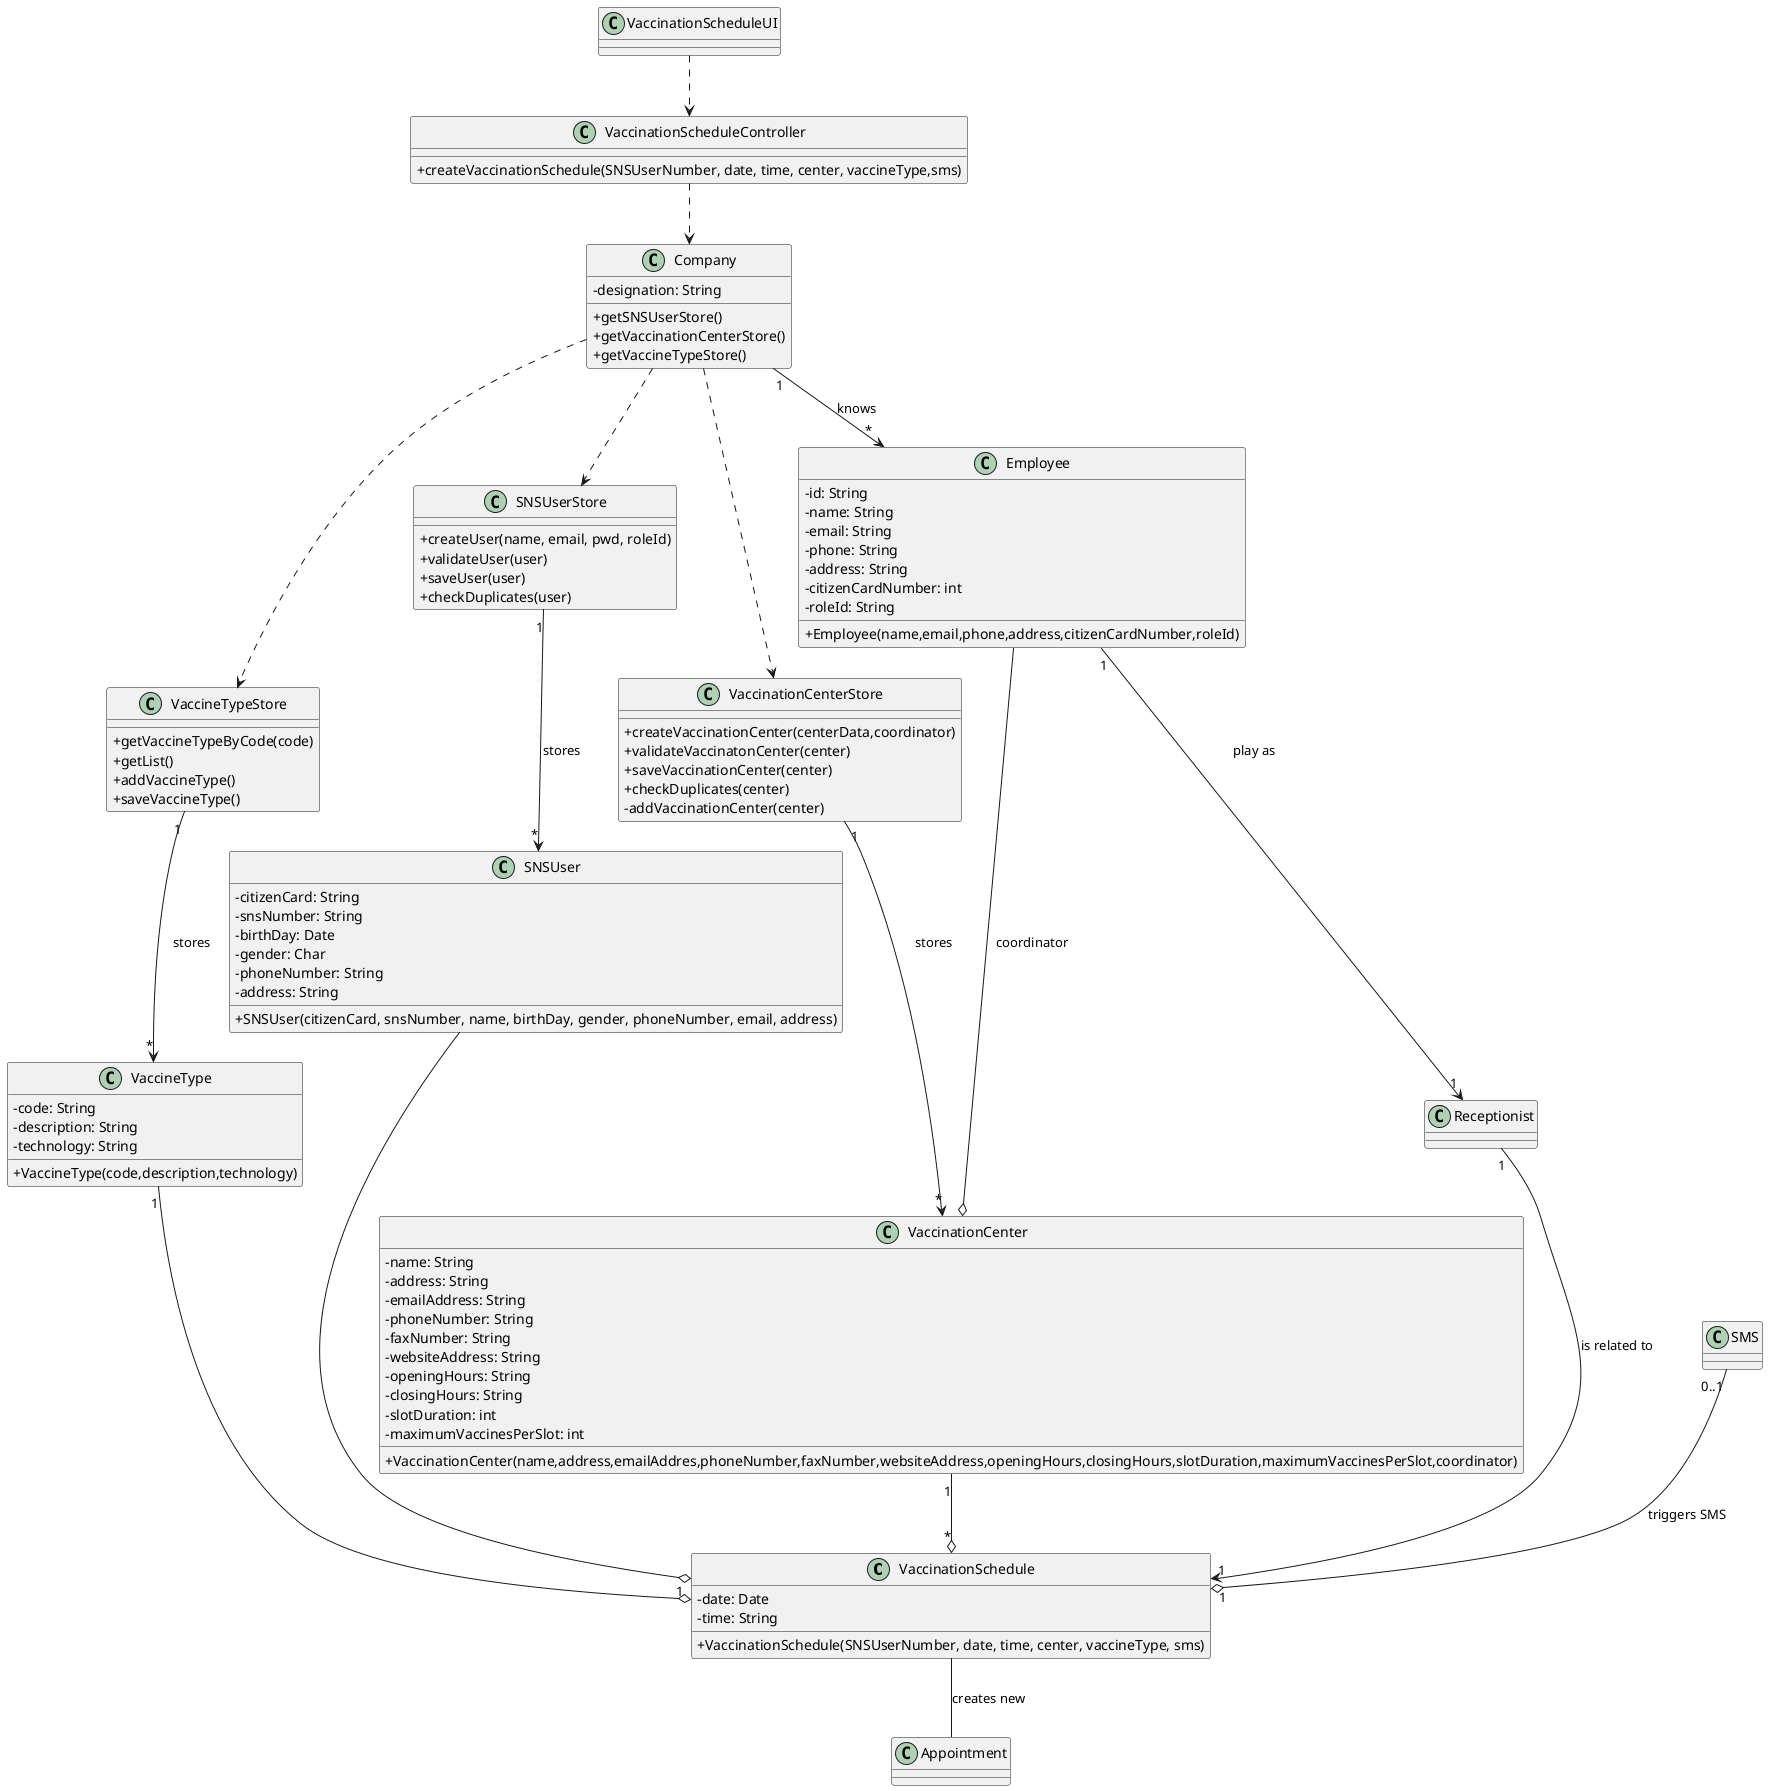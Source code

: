 @startuml US02_CD
skinparam classAttributeIconSize 0

class VaccinationSchedule {
  - date: Date
  - time: String
  +VaccinationSchedule(SNSUserNumber, date, time, center, vaccineType, sms)
}


class Company {
  -designation: String
  +getSNSUserStore()
  +getVaccinationCenterStore()
  +getVaccineTypeStore()
}

class VaccinationScheduleController {
  +createVaccinationSchedule(SNSUserNumber, date, time, center, vaccineType,sms)
}

class VaccinationScheduleUI {}

class SNSUserStore {
  + createUser(name, email, pwd, roleId)
  + validateUser(user)
  + saveUser(user)
  + checkDuplicates(user)
}

class VaccinationCenterStore {
+createVaccinationCenter(centerData,coordinator)
+validateVaccinatonCenter(center)
+saveVaccinationCenter(center)
+checkDuplicates(center)
-addVaccinationCenter(center)
}

class VaccineTypeStore {
  +getVaccineTypeByCode(code)
  +getList()
  +addVaccineType()
  +saveVaccineType()
}

class VaccinationCenter{
  - name: String
  - address: String
  - emailAddress: String
  - phoneNumber: String
  - faxNumber: String
  - websiteAddress: String
  - openingHours: String
  - closingHours: String
  - slotDuration: int
  - maximumVaccinesPerSlot: int
  +VaccinationCenter(name,address,emailAddres,phoneNumber,faxNumber,websiteAddress,openingHours,closingHours,slotDuration,maximumVaccinesPerSlot,coordinator)
}

class VaccineType {
  - code: String
  - description: String
  - technology: String
  + VaccineType(code,description,technology)
}

class SNSUser {
  - citizenCard: String 
  - snsNumber: String 
  - birthDay: Date 
  - gender: Char
  - phoneNumber: String 
  - address: String
  + SNSUser(citizenCard, snsNumber, name, birthDay, gender, phoneNumber, email, address)
  }

class Employee {
  -id: String 
  -name: String 
  -email: String 
  -phone: String 
  -address: String 
  -citizenCardNumber: int 
  -roleId: String 
  +Employee(name,email,phone,address,citizenCardNumber,roleId)
}

class Receptionist {}

class SMS {}

VaccinationScheduleUI ..> VaccinationScheduleController
VaccinationScheduleController ..> Company
Company ..> SNSUserStore
Company ..> VaccinationCenterStore
Company ..> VaccineTypeStore
Company "1" --> "*" Employee : knows
VaccinationCenterStore "1" -> "*" VaccinationCenter : stores
VaccineTypeStore "1" -> "*" VaccineType : stores
SNSUserStore "1" -> "*" SNSUser : stores
Employee "1" --> "1" Receptionist : play as
Employee ---o VaccinationCenter : coordinator
Receptionist "1" --> "1" VaccinationSchedule : is related to
VaccinationCenter "1" --o "*" VaccinationSchedule
SNSUser --o VaccinationSchedule
VaccineType "1" --o "1" VaccinationSchedule
SMS "0..1" --o "1" VaccinationSchedule : triggers SMS
VaccinationSchedule -- Appointment : creates new


@enduml